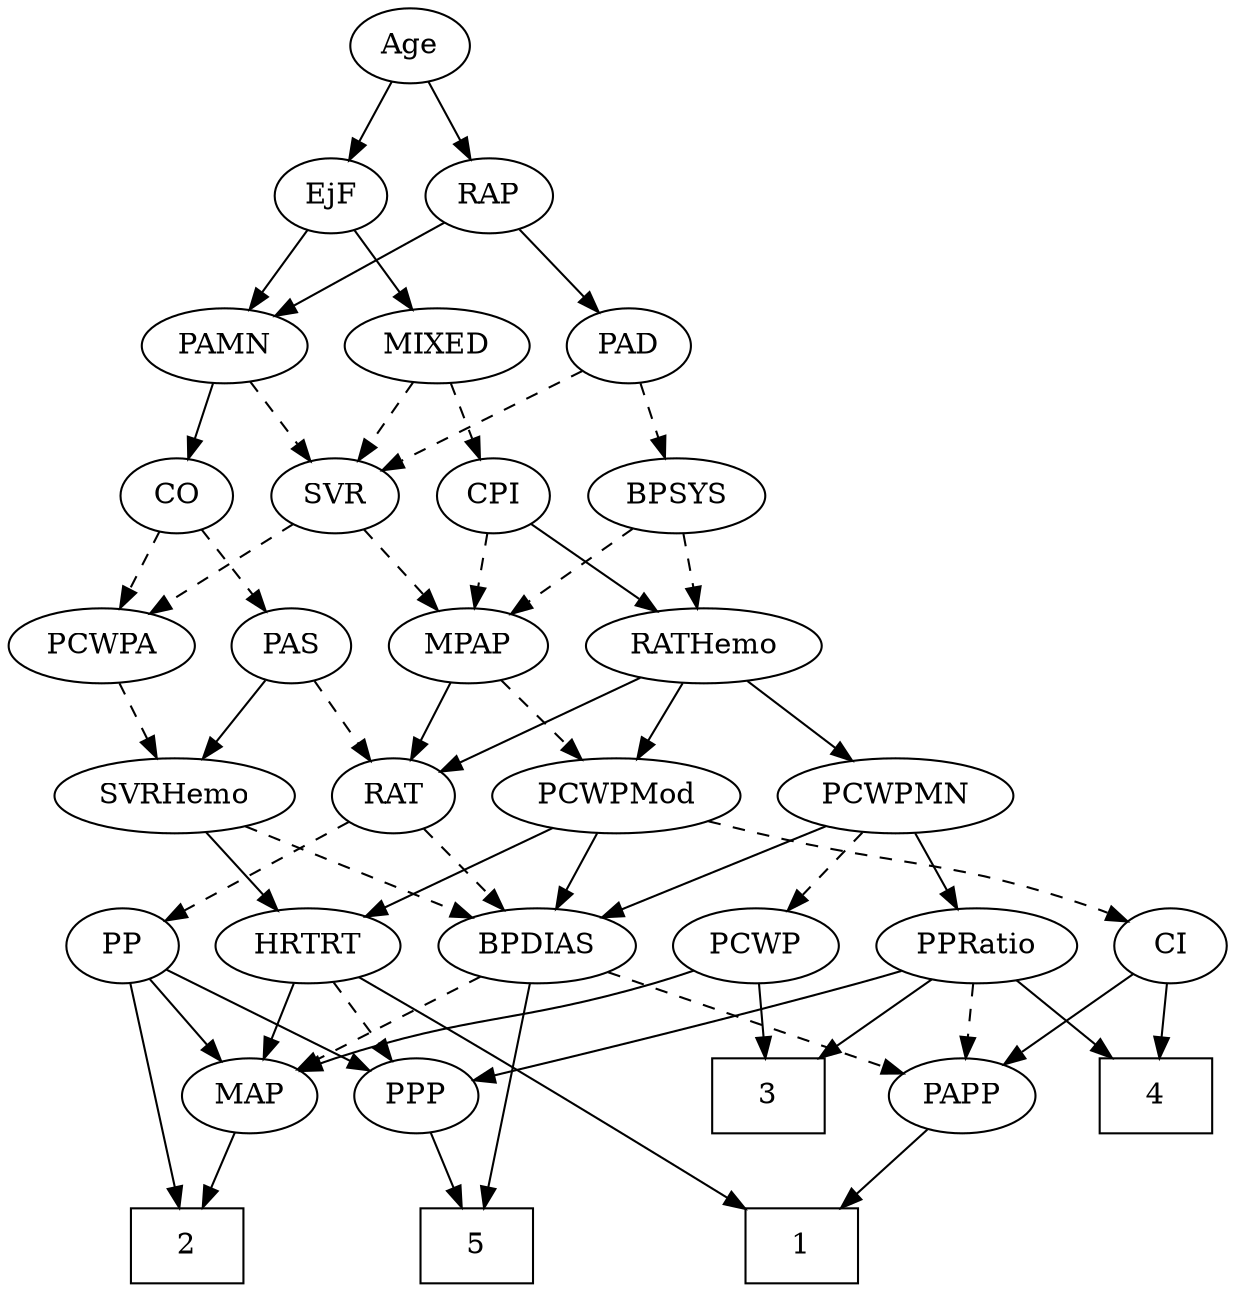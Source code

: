 strict digraph {
	graph [bb="0,0,535.6,612"];
	node [label="\N"];
	1	[height=0.5,
		pos="352.6,18",
		shape=box,
		width=0.75];
	2	[height=0.5,
		pos="80.596,18",
		shape=box,
		width=0.75];
	3	[height=0.5,
		pos="342.6,90",
		shape=box,
		width=0.75];
	4	[height=0.5,
		pos="503.6,90",
		shape=box,
		width=0.75];
	5	[height=0.5,
		pos="198.6,18",
		shape=box,
		width=0.75];
	Age	[height=0.5,
		pos="172.6,594",
		width=0.75];
	EjF	[height=0.5,
		pos="209.6,522",
		width=0.75];
	Age -> EjF	[pos="e,201.06,539.15 181.18,576.76 185.66,568.28 191.25,557.71 196.28,548.2",
		style=solid];
	RAP	[height=0.5,
		pos="136.6,522",
		width=0.77632];
	Age -> RAP	[pos="e,145.15,539.63 164.25,576.76 159.95,568.4 154.6,558.02 149.77,548.61",
		style=solid];
	MIXED	[height=0.5,
		pos="265.6,450",
		width=1.1193];
	EjF -> MIXED	[pos="e,252.69,467.13 221.75,505.81 228.96,496.8 238.25,485.18 246.43,474.95",
		style=solid];
	PAMN	[height=0.5,
		pos="95.596,450",
		width=1.011];
	EjF -> PAMN	[pos="e,117.77,464.61 190.26,509.13 172.77,498.39 146.73,482.4 126.38,469.9",
		style=solid];
	PAD	[height=0.5,
		pos="178.6,450",
		width=0.79437];
	RAP -> PAD	[pos="e,168.91,467.15 146.34,504.76 151.48,496.19 157.9,485.49 163.66,475.9",
		style=solid];
	RAP -> PAMN	[pos="e,105.34,467.63 127.09,504.76 122.14,496.32 115.98,485.8 110.42,476.31",
		style=solid];
	CPI	[height=0.5,
		pos="300.6,378",
		width=0.75];
	MIXED -> CPI	[pos="e,292.44,395.31 274.07,432.05 278.21,423.77 283.29,413.62 287.88,404.42",
		style=dashed];
	SVR	[height=0.5,
		pos="133.6,378",
		width=0.77632];
	MIXED -> SVR	[pos="e,154.72,390.2 240.46,435.67 218.63,424.09 186.97,407.31 163.78,395.01",
		style=dashed];
	MPAP	[height=0.5,
		pos="208.6,306",
		width=0.97491];
	RAT	[height=0.5,
		pos="172.6,234",
		width=0.75827];
	MPAP -> RAT	[pos="e,181.07,251.47 200.06,288.41 195.76,280.04 190.45,269.71 185.64,260.37",
		style=solid];
	PCWPMod	[height=0.5,
		pos="269.6,234",
		width=1.4443];
	MPAP -> PCWPMod	[pos="e,254.96,251.8 222.44,289.12 230.09,280.33 239.77,269.23 248.36,259.37",
		style=dashed];
	BPSYS	[height=0.5,
		pos="217.6,378",
		width=1.0471];
	BPSYS -> MPAP	[pos="e,210.8,324.1 215.37,359.7 214.38,351.98 213.19,342.71 212.08,334.11",
		style=dashed];
	RATHemo	[height=0.5,
		pos="310.6,306",
		width=1.3721];
	BPSYS -> RATHemo	[pos="e,290.06,322.46 236.87,362.5 249.85,352.72 267.21,339.65 281.83,328.65",
		style=dashed];
	PAD -> BPSYS	[pos="e,208.33,395.63 187.64,432.76 192.3,424.4 198.09,414.02 203.33,404.61",
		style=dashed];
	PAD -> SVR	[pos="e,143.77,394.82 168.39,433.12 162.75,424.34 155.62,413.26 149.29,403.42",
		style=dashed];
	CO	[height=0.5,
		pos="60.596,378",
		width=0.75];
	PAS	[height=0.5,
		pos="128.6,306",
		width=0.75];
	CO -> PAS	[pos="e,114.52,321.49 74.686,362.5 84.168,352.73 96.841,339.69 107.52,328.7",
		style=dashed];
	PCWPA	[height=0.5,
		pos="41.596,306",
		width=1.1555];
	CO -> PCWPA	[pos="e,46.285,324.28 55.997,360.05 53.881,352.26 51.319,342.82 48.946,334.08",
		style=dashed];
	PAS -> RAT	[pos="e,162.65,250.82 138.58,289.12 144.09,280.34 151.06,269.26 157.25,259.42",
		style=dashed];
	SVRHemo	[height=0.5,
		pos="77.596,234",
		width=1.3902];
	PAS -> SVRHemo	[pos="e,89.954,251.96 117.28,289.46 111.01,280.87 103.07,269.97 95.947,260.19",
		style=solid];
	PAMN -> CO	[pos="e,68.831,395.47 87.302,432.41 83.161,424.13 78.059,413.92 73.427,404.66",
		style=solid];
	PAMN -> SVR	[pos="e,124.66,395.47 104.6,432.41 109.14,424.04 114.75,413.71 119.82,404.37",
		style=dashed];
	RATHemo -> RAT	[pos="e,193.82,245.77 283,291 259.81,279.24 226.71,262.45 202.81,250.33",
		style=solid];
	RATHemo -> PCWPMod	[pos="e,279.43,251.79 300.67,288.05 295.84,279.8 289.92,269.7 284.55,260.54",
		style=solid];
	PCWPMN	[height=0.5,
		pos="389.6,234",
		width=1.3902];
	RATHemo -> PCWPMN	[pos="e,371.74,250.82 328.52,289.12 339.03,279.81 352.47,267.9 364.07,257.62",
		style=solid];
	CPI -> MPAP	[pos="e,227.41,321.31 283.29,363.83 269.85,353.61 250.97,339.24 235.56,327.51",
		style=dashed];
	CPI -> RATHemo	[pos="e,308.13,324.28 303.02,360.05 304.12,352.35 305.45,343.03 306.69,334.36",
		style=solid];
	BPDIAS	[height=0.5,
		pos="235.6,162",
		width=1.1735];
	RAT -> BPDIAS	[pos="e,220.93,179.29 185.96,218.15 194.13,209.07 204.78,197.24 214.11,186.87",
		style=dashed];
	PP	[height=0.5,
		pos="50.596,162",
		width=0.75];
	RAT -> PP	[pos="e,70.461,174.4 152.72,221.6 132.78,210.16 101.87,192.42 79.276,179.46",
		style=dashed];
	SVR -> MPAP	[pos="e,192.4,322.11 148.77,362.83 159.17,353.13 173.16,340.08 184.99,329.03",
		style=dashed];
	SVR -> PCWPA	[pos="e,61.379,322.05 116.29,363.83 103.12,353.81 84.712,339.81 69.468,328.21",
		style=dashed];
	PCWPMod -> BPDIAS	[pos="e,243.75,179.79 261.37,216.05 257.4,207.89 252.55,197.91 248.14,188.82",
		style=solid];
	CI	[height=0.5,
		pos="508.6,162",
		width=0.75];
	PCWPMod -> CI	[pos="e,487.56,173.76 308.61,221.98 315.91,219.96 323.48,217.89 330.6,216 393.52,199.26 411.32,202 472.6,180 474.45,179.33 476.34,178.61 \
478.23,177.84",
		style=dashed];
	HRTRT	[height=0.5,
		pos="135.6,162",
		width=1.1013];
	PCWPMod -> HRTRT	[pos="e,160.74,176.13 242.16,218.67 221.16,207.7 192.09,192.51 169.61,180.77",
		style=solid];
	PCWPA -> SVRHemo	[pos="e,68.962,251.79 50.311,288.05 54.512,279.89 59.642,269.91 64.315,260.82",
		style=dashed];
	PCWPMN -> BPDIAS	[pos="e,263.38,175.63 359.9,219.5 335.07,208.22 299.52,192.06 272.8,179.91",
		style=solid];
	PPRatio	[height=0.5,
		pos="423.6,162",
		width=1.1013];
	PCWPMN -> PPRatio	[pos="e,415.44,179.79 397.83,216.05 401.79,207.89 406.64,197.91 411.05,188.82",
		style=solid];
	PCWP	[height=0.5,
		pos="330.6,162",
		width=0.97491];
	PCWPMN -> PCWP	[pos="e,344.07,178.99 375.61,216.41 368.16,207.57 358.86,196.53 350.65,186.79",
		style=dashed];
	SVRHemo -> BPDIAS	[pos="e,207.35,175.51 108.06,219.5 133.73,208.13 170.56,191.81 198.05,179.63",
		style=dashed];
	SVRHemo -> HRTRT	[pos="e,122.35,178.99 91.341,216.41 98.669,207.57 107.81,196.53 115.89,186.79",
		style=solid];
	BPDIAS -> 5	[pos="e,207.41,36.253 234.21,143.99 232.44,125.87 228.71,96.483 221.6,72 219.02,63.138 215.33,53.801 211.65,45.474",
		style=solid];
	MAP	[height=0.5,
		pos="109.6,90",
		width=0.84854];
	BPDIAS -> MAP	[pos="e,131.19,102.99 211,147.34 190.7,136.06 161.79,120 140.03,107.91",
		style=dashed];
	PAPP	[height=0.5,
		pos="421.6,90",
		width=0.88464];
	BPDIAS -> PAPP	[pos="e,396.17,101.16 266.63,149.72 295.65,139.12 340.15,122.72 378.6,108 381.27,106.98 384.03,105.91 386.8,104.83",
		style=dashed];
	MAP -> 2	[pos="e,87.824,36.447 102.72,72.411 99.427,64.454 95.395,54.722 91.681,45.756",
		style=solid];
	PP -> 2	[pos="e,76.948,36.268 54.156,144.15 59.27,119.94 68.754,75.054 74.864,46.133",
		style=solid];
	PP -> MAP	[pos="e,96.411,106.64 63.398,145.81 71.1,136.67 81.066,124.85 89.769,114.52",
		style=solid];
	PPP	[height=0.5,
		pos="185.6,90",
		width=0.75];
	PP -> PPP	[pos="e,165,101.68 71.394,150.22 94.054,138.47 130.49,119.57 156.1,106.3",
		style=solid];
	PPP -> 5	[pos="e,195.39,36.275 188.74,72.055 190.17,64.346 191.91,55.027 193.51,46.364",
		style=solid];
	PPRatio -> 3	[pos="e,362.41,108.13 406.02,145.81 395.59,136.79 382.13,125.16 370.29,114.93",
		style=solid];
	PPRatio -> 4	[pos="e,484.02,108.13 440.96,145.81 451.26,136.79 464.56,125.16 476.24,114.93",
		style=solid];
	PPRatio -> PPP	[pos="e,210.5,97.47 393.37,150.19 387.18,148.07 380.7,145.91 374.6,144 321.24,127.28 258.64,110.22 220.57,100.13",
		style=solid];
	PPRatio -> PAPP	[pos="e,422.09,108.1 423.1,143.7 422.88,135.98 422.62,126.71 422.37,118.11",
		style=dashed];
	PCWP -> 3	[pos="e,339.63,108.28 333.5,144.05 334.82,136.35 336.42,127.03 337.91,118.36",
		style=solid];
	PCWP -> MAP	[pos="e,133.07,101.64 303.77,150.09 298.14,147.95 292.21,145.81 286.6,144 226.7,124.63 209.17,128.37 149.6,108 147.22,107.19 144.79,106.3 \
142.36,105.37",
		style=solid];
	CI -> 4	[pos="e,504.82,108.1 507.36,143.7 506.81,135.98 506.15,126.71 505.53,118.11",
		style=solid];
	CI -> PAPP	[pos="e,439.22,105.18 491.82,147.5 479.19,137.34 461.65,123.23 447.26,111.65",
		style=solid];
	PAPP -> 1	[pos="e,369.48,36.127 406.62,73.811 397.91,64.967 386.71,53.607 376.77,43.525",
		style=solid];
	HRTRT -> 1	[pos="e,328.19,36.06 158.77,147.1 176.18,136.57 200.54,121.63 221.6,108 255.4,86.118 293.4,60.147 319.73,41.925",
		style=solid];
	HRTRT -> MAP	[pos="e,115.83,107.79 129.3,144.05 126.33,136.06 122.72,126.33 119.4,117.4",
		style=solid];
	HRTRT -> PPP	[pos="e,174.41,106.67 147.19,144.76 153.53,135.89 161.5,124.74 168.53,114.89",
		style=dashed];
}
